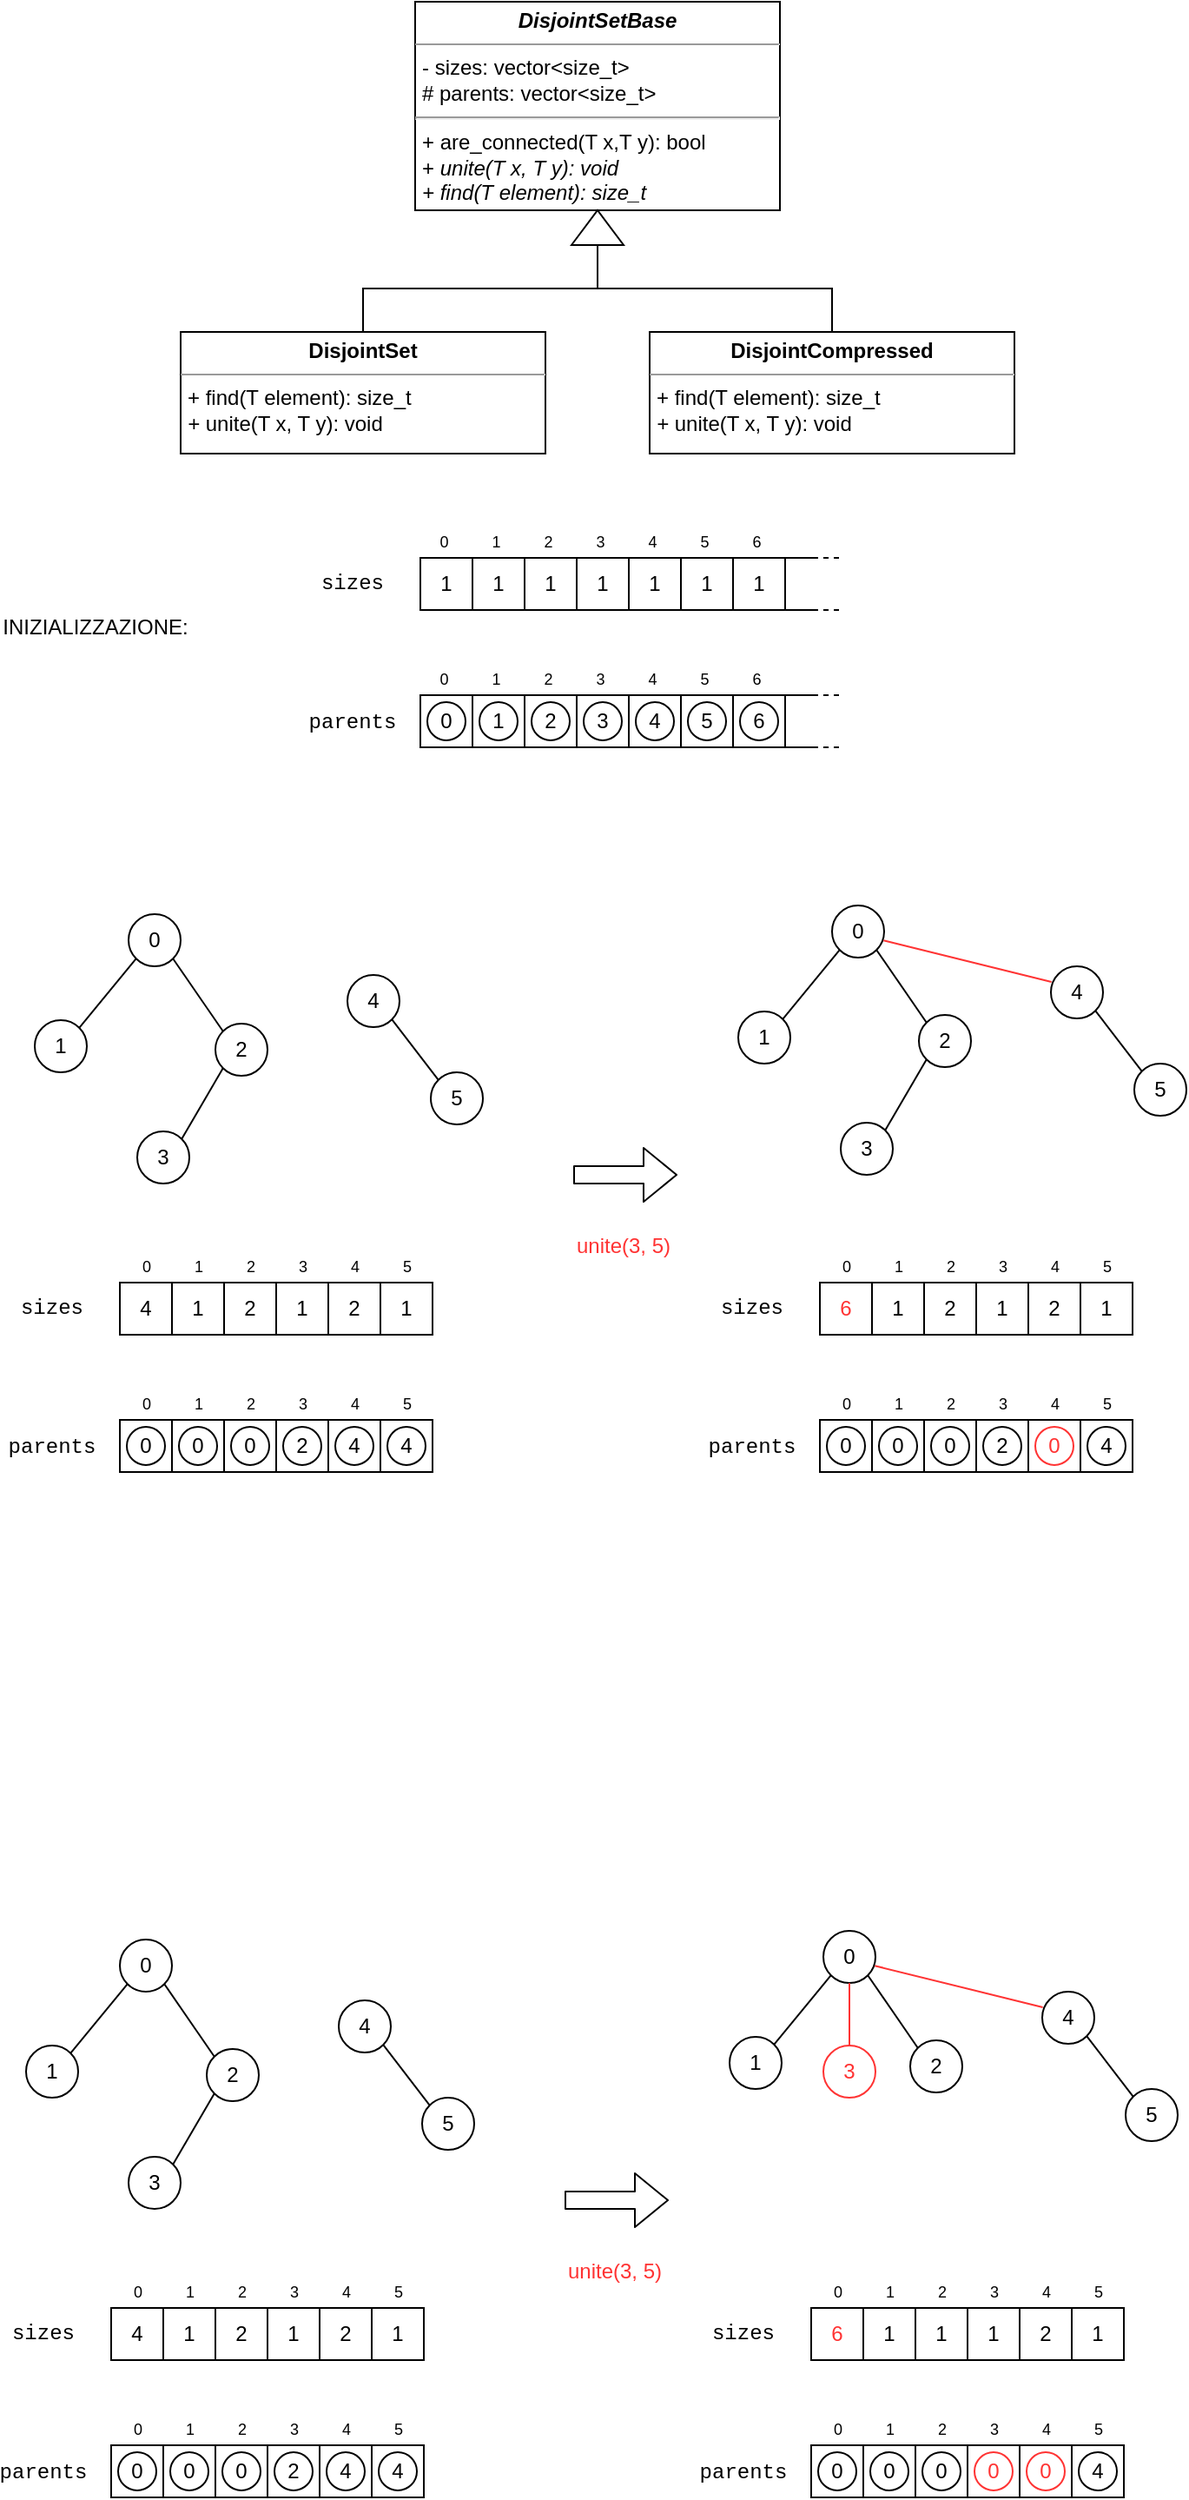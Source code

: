 <mxfile version="12.9.13" type="device"><diagram id="8xjFrXslsAIDBXC2lS5B" name="Page-1"><mxGraphModel dx="1089" dy="873" grid="1" gridSize="10" guides="1" tooltips="1" connect="1" arrows="1" fold="1" page="1" pageScale="1" pageWidth="827" pageHeight="1169" math="0" shadow="0"><root><mxCell id="0"/><mxCell id="1" parent="0"/><mxCell id="ZiQM-W1zX51JUNLS2dKG-1" value="&lt;p style=&quot;margin: 0px ; margin-top: 4px ; text-align: center&quot;&gt;&lt;b&gt;&lt;i&gt;DisjointSetBase&lt;/i&gt;&lt;/b&gt;&lt;br&gt;&lt;/p&gt;&lt;hr size=&quot;1&quot;&gt;&lt;p style=&quot;margin: 0px ; margin-left: 4px&quot;&gt;- sizes:&amp;nbsp;vector&amp;lt;size_t&amp;gt;&lt;/p&gt;&lt;p style=&quot;margin: 0px ; margin-left: 4px&quot;&gt;# parents: vector&amp;lt;size_t&amp;gt;&lt;/p&gt;&lt;hr&gt;&lt;p style=&quot;margin: 0px 0px 0px 4px&quot;&gt;+ are_connected(T x,T y): bool&lt;/p&gt;&lt;p style=&quot;margin: 0px 0px 0px 4px&quot;&gt;+ &lt;i&gt;unite(T x, T y): void&lt;/i&gt;&lt;/p&gt;&lt;p style=&quot;margin: 0px 0px 0px 4px&quot;&gt;&lt;i&gt;+ find(T element): size_t&lt;/i&gt;&lt;br&gt;&lt;/p&gt;" style="verticalAlign=top;align=left;overflow=fill;fontSize=12;fontFamily=Helvetica;html=1;fillColor=none;" parent="1" vertex="1"><mxGeometry x="309" y="100" width="210" height="120" as="geometry"/></mxCell><mxCell id="ZiQM-W1zX51JUNLS2dKG-9" style="edgeStyle=orthogonalEdgeStyle;rounded=0;orthogonalLoop=1;jettySize=auto;html=1;exitX=0;exitY=0.5;exitDx=0;exitDy=0;entryX=0.5;entryY=0;entryDx=0;entryDy=0;endArrow=none;endFill=0;" parent="1" source="ZiQM-W1zX51JUNLS2dKG-3" target="ZiQM-W1zX51JUNLS2dKG-7" edge="1"><mxGeometry relative="1" as="geometry"/></mxCell><mxCell id="ZiQM-W1zX51JUNLS2dKG-3" value="" style="triangle;whiteSpace=wrap;html=1;rotation=-90;" parent="1" vertex="1"><mxGeometry x="404" y="215" width="20" height="30" as="geometry"/></mxCell><mxCell id="ZiQM-W1zX51JUNLS2dKG-8" style="edgeStyle=orthogonalEdgeStyle;rounded=0;orthogonalLoop=1;jettySize=auto;html=1;exitX=0.5;exitY=0;exitDx=0;exitDy=0;entryX=0;entryY=0.5;entryDx=0;entryDy=0;endArrow=none;endFill=0;" parent="1" source="ZiQM-W1zX51JUNLS2dKG-6" target="ZiQM-W1zX51JUNLS2dKG-3" edge="1"><mxGeometry relative="1" as="geometry"/></mxCell><mxCell id="ZiQM-W1zX51JUNLS2dKG-6" value="&lt;p style=&quot;margin: 0px ; margin-top: 4px ; text-align: center&quot;&gt;&lt;b&gt;DisjointSet&lt;/b&gt;&lt;br&gt;&lt;/p&gt;&lt;hr size=&quot;1&quot;&gt;&lt;p style=&quot;margin: 0px 0px 0px 4px&quot;&gt;+ find(T element): size_t&lt;/p&gt;&lt;p style=&quot;margin: 0px 0px 0px 4px&quot;&gt;&lt;i&gt;+ &lt;/i&gt;unite(T x, T y): void&lt;br&gt;&lt;/p&gt;&lt;p style=&quot;margin: 0px 0px 0px 4px&quot;&gt;&lt;br&gt;&lt;/p&gt;" style="verticalAlign=top;align=left;overflow=fill;fontSize=12;fontFamily=Helvetica;html=1;fillColor=none;" parent="1" vertex="1"><mxGeometry x="174" y="290" width="210" height="70" as="geometry"/></mxCell><mxCell id="ZiQM-W1zX51JUNLS2dKG-7" value="&lt;p style=&quot;margin: 0px ; margin-top: 4px ; text-align: center&quot;&gt;&lt;b&gt;DisjointCompressed&lt;/b&gt;&lt;br&gt;&lt;/p&gt;&lt;hr size=&quot;1&quot;&gt;&lt;p style=&quot;margin: 0px ; margin-left: 4px&quot;&gt;&lt;span&gt;+ find(T element): size_t&lt;/span&gt;&lt;br&gt;&lt;/p&gt;&lt;p style=&quot;margin: 0px ; margin-left: 4px&quot;&gt;&lt;i&gt;+ &lt;/i&gt;unite(T x, T y): void&lt;span&gt;&lt;br&gt;&lt;/span&gt;&lt;/p&gt;&lt;p style=&quot;margin: 0px ; margin-left: 4px&quot;&gt;&lt;br&gt;&lt;/p&gt;" style="verticalAlign=top;align=left;overflow=fill;fontSize=12;fontFamily=Helvetica;html=1;fillColor=none;" parent="1" vertex="1"><mxGeometry x="444" y="290" width="210" height="70" as="geometry"/></mxCell><mxCell id="z-gm0jv7d2_Ei2gKOcUc-20" value="" style="rounded=0;whiteSpace=wrap;html=1;verticalAlign=top;" parent="1" vertex="1"><mxGeometry x="492" y="499" width="30" height="30" as="geometry"/></mxCell><mxCell id="z-gm0jv7d2_Ei2gKOcUc-22" value="&lt;font style=&quot;font-size: 9px&quot;&gt;0&amp;nbsp; &amp;nbsp; &amp;nbsp; &amp;nbsp; &amp;nbsp; 1&amp;nbsp; &amp;nbsp; &amp;nbsp; &amp;nbsp; &amp;nbsp;&amp;nbsp;2&amp;nbsp; &amp;nbsp; &amp;nbsp; &amp;nbsp; &amp;nbsp;&amp;nbsp;3&amp;nbsp; &amp;nbsp; &amp;nbsp; &amp;nbsp; &amp;nbsp;&amp;nbsp;4&amp;nbsp; &amp;nbsp; &amp;nbsp; &amp;nbsp; &amp;nbsp;&amp;nbsp;5&amp;nbsp; &amp;nbsp; &amp;nbsp; &amp;nbsp; &amp;nbsp;&amp;nbsp;6&amp;nbsp;&lt;/font&gt;" style="text;html=1;strokeColor=none;fillColor=none;align=center;verticalAlign=middle;whiteSpace=wrap;rounded=0;" parent="1" vertex="1"><mxGeometry x="312" y="479" width="210" height="20" as="geometry"/></mxCell><mxCell id="z-gm0jv7d2_Ei2gKOcUc-24" value="&lt;font face=&quot;Courier New&quot;&gt;sizes&lt;/font&gt;" style="text;html=1;strokeColor=none;fillColor=none;align=center;verticalAlign=middle;whiteSpace=wrap;rounded=0;" parent="1" vertex="1"><mxGeometry x="248" y="424" width="50" height="20" as="geometry"/></mxCell><mxCell id="z-gm0jv7d2_Ei2gKOcUc-47" style="rounded=0;orthogonalLoop=1;jettySize=auto;html=1;exitX=1;exitY=0;exitDx=0;exitDy=0;entryX=0;entryY=1;entryDx=0;entryDy=0;endArrow=none;endFill=0;" parent="1" source="z-gm0jv7d2_Ei2gKOcUc-26" target="z-gm0jv7d2_Ei2gKOcUc-27" edge="1"><mxGeometry relative="1" as="geometry"/></mxCell><mxCell id="z-gm0jv7d2_Ei2gKOcUc-26" value="1" style="ellipse;whiteSpace=wrap;html=1;aspect=fixed;" parent="1" vertex="1"><mxGeometry x="90" y="686" width="30" height="30" as="geometry"/></mxCell><mxCell id="z-gm0jv7d2_Ei2gKOcUc-27" value="0" style="ellipse;whiteSpace=wrap;html=1;aspect=fixed;" parent="1" vertex="1"><mxGeometry x="144" y="625" width="30" height="30" as="geometry"/></mxCell><mxCell id="z-gm0jv7d2_Ei2gKOcUc-48" style="edgeStyle=none;rounded=0;orthogonalLoop=1;jettySize=auto;html=1;exitX=0;exitY=0;exitDx=0;exitDy=0;entryX=1;entryY=1;entryDx=0;entryDy=0;endArrow=none;endFill=0;" parent="1" source="z-gm0jv7d2_Ei2gKOcUc-28" target="z-gm0jv7d2_Ei2gKOcUc-27" edge="1"><mxGeometry relative="1" as="geometry"/></mxCell><mxCell id="z-gm0jv7d2_Ei2gKOcUc-50" style="edgeStyle=none;rounded=0;orthogonalLoop=1;jettySize=auto;html=1;exitX=0;exitY=1;exitDx=0;exitDy=0;entryX=1;entryY=0;entryDx=0;entryDy=0;endArrow=none;endFill=0;" parent="1" source="z-gm0jv7d2_Ei2gKOcUc-28" target="z-gm0jv7d2_Ei2gKOcUc-49" edge="1"><mxGeometry relative="1" as="geometry"/></mxCell><mxCell id="z-gm0jv7d2_Ei2gKOcUc-28" value="2" style="ellipse;whiteSpace=wrap;html=1;aspect=fixed;" parent="1" vertex="1"><mxGeometry x="194" y="688" width="30" height="30" as="geometry"/></mxCell><mxCell id="z-gm0jv7d2_Ei2gKOcUc-29" value="" style="endArrow=none;html=1;" parent="1" edge="1"><mxGeometry width="50" height="50" relative="1" as="geometry"><mxPoint x="522" y="499" as="sourcePoint"/><mxPoint x="538" y="499" as="targetPoint"/></mxGeometry></mxCell><mxCell id="z-gm0jv7d2_Ei2gKOcUc-30" value="" style="endArrow=none;html=1;dashed=1;" parent="1" edge="1"><mxGeometry width="50" height="50" relative="1" as="geometry"><mxPoint x="538" y="499" as="sourcePoint"/><mxPoint x="554" y="499" as="targetPoint"/></mxGeometry></mxCell><mxCell id="z-gm0jv7d2_Ei2gKOcUc-33" value="" style="endArrow=none;html=1;" parent="1" edge="1"><mxGeometry width="50" height="50" relative="1" as="geometry"><mxPoint x="522" y="529" as="sourcePoint"/><mxPoint x="538" y="529" as="targetPoint"/></mxGeometry></mxCell><mxCell id="z-gm0jv7d2_Ei2gKOcUc-34" value="" style="endArrow=none;html=1;dashed=1;" parent="1" edge="1"><mxGeometry width="50" height="50" relative="1" as="geometry"><mxPoint x="538" y="529" as="sourcePoint"/><mxPoint x="554" y="529" as="targetPoint"/></mxGeometry></mxCell><mxCell id="z-gm0jv7d2_Ei2gKOcUc-35" value="1" style="rounded=0;whiteSpace=wrap;html=1;" parent="1" vertex="1"><mxGeometry x="312" y="420" width="30" height="30" as="geometry"/></mxCell><mxCell id="z-gm0jv7d2_Ei2gKOcUc-36" value="1" style="rounded=0;whiteSpace=wrap;html=1;" parent="1" vertex="1"><mxGeometry x="342" y="420" width="30" height="30" as="geometry"/></mxCell><mxCell id="z-gm0jv7d2_Ei2gKOcUc-37" value="1" style="rounded=0;whiteSpace=wrap;html=1;" parent="1" vertex="1"><mxGeometry x="372" y="420" width="30" height="30" as="geometry"/></mxCell><mxCell id="z-gm0jv7d2_Ei2gKOcUc-38" value="1" style="rounded=0;whiteSpace=wrap;html=1;" parent="1" vertex="1"><mxGeometry x="402" y="420" width="30" height="30" as="geometry"/></mxCell><mxCell id="z-gm0jv7d2_Ei2gKOcUc-39" value="1" style="rounded=0;whiteSpace=wrap;html=1;" parent="1" vertex="1"><mxGeometry x="432" y="420" width="30" height="30" as="geometry"/></mxCell><mxCell id="z-gm0jv7d2_Ei2gKOcUc-40" value="1" style="rounded=0;whiteSpace=wrap;html=1;" parent="1" vertex="1"><mxGeometry x="462" y="420" width="30" height="30" as="geometry"/></mxCell><mxCell id="z-gm0jv7d2_Ei2gKOcUc-41" value="1" style="rounded=0;whiteSpace=wrap;html=1;" parent="1" vertex="1"><mxGeometry x="492" y="420" width="30" height="30" as="geometry"/></mxCell><mxCell id="z-gm0jv7d2_Ei2gKOcUc-42" value="&lt;font style=&quot;font-size: 9px&quot;&gt;0&amp;nbsp; &amp;nbsp; &amp;nbsp; &amp;nbsp; &amp;nbsp; 1&amp;nbsp; &amp;nbsp; &amp;nbsp; &amp;nbsp; &amp;nbsp;&amp;nbsp;2&amp;nbsp; &amp;nbsp; &amp;nbsp; &amp;nbsp; &amp;nbsp;&amp;nbsp;3&amp;nbsp; &amp;nbsp; &amp;nbsp; &amp;nbsp; &amp;nbsp;&amp;nbsp;4&amp;nbsp; &amp;nbsp; &amp;nbsp; &amp;nbsp; &amp;nbsp;&amp;nbsp;5&amp;nbsp; &amp;nbsp; &amp;nbsp; &amp;nbsp; &amp;nbsp;&amp;nbsp;6&amp;nbsp;&lt;/font&gt;" style="text;html=1;strokeColor=none;fillColor=none;align=center;verticalAlign=middle;whiteSpace=wrap;rounded=0;" parent="1" vertex="1"><mxGeometry x="312" y="400" width="210" height="20" as="geometry"/></mxCell><mxCell id="z-gm0jv7d2_Ei2gKOcUc-43" value="" style="endArrow=none;html=1;" parent="1" edge="1"><mxGeometry width="50" height="50" relative="1" as="geometry"><mxPoint x="522" y="420" as="sourcePoint"/><mxPoint x="538" y="420" as="targetPoint"/></mxGeometry></mxCell><mxCell id="z-gm0jv7d2_Ei2gKOcUc-44" value="" style="endArrow=none;html=1;dashed=1;" parent="1" edge="1"><mxGeometry width="50" height="50" relative="1" as="geometry"><mxPoint x="538" y="420" as="sourcePoint"/><mxPoint x="554" y="420" as="targetPoint"/></mxGeometry></mxCell><mxCell id="z-gm0jv7d2_Ei2gKOcUc-45" value="" style="endArrow=none;html=1;" parent="1" edge="1"><mxGeometry width="50" height="50" relative="1" as="geometry"><mxPoint x="522" y="450" as="sourcePoint"/><mxPoint x="538" y="450" as="targetPoint"/></mxGeometry></mxCell><mxCell id="z-gm0jv7d2_Ei2gKOcUc-46" value="" style="endArrow=none;html=1;dashed=1;" parent="1" edge="1"><mxGeometry width="50" height="50" relative="1" as="geometry"><mxPoint x="538" y="450" as="sourcePoint"/><mxPoint x="554" y="450" as="targetPoint"/></mxGeometry></mxCell><mxCell id="z-gm0jv7d2_Ei2gKOcUc-49" value="3" style="ellipse;whiteSpace=wrap;html=1;aspect=fixed;" parent="1" vertex="1"><mxGeometry x="149" y="750" width="30" height="30" as="geometry"/></mxCell><mxCell id="z-gm0jv7d2_Ei2gKOcUc-51" value="4" style="ellipse;whiteSpace=wrap;html=1;aspect=fixed;" parent="1" vertex="1"><mxGeometry x="270" y="660" width="30" height="30" as="geometry"/></mxCell><mxCell id="z-gm0jv7d2_Ei2gKOcUc-54" style="edgeStyle=none;rounded=0;orthogonalLoop=1;jettySize=auto;html=1;exitX=0;exitY=0;exitDx=0;exitDy=0;entryX=1;entryY=1;entryDx=0;entryDy=0;endArrow=none;endFill=0;" parent="1" source="z-gm0jv7d2_Ei2gKOcUc-52" target="z-gm0jv7d2_Ei2gKOcUc-51" edge="1"><mxGeometry relative="1" as="geometry"/></mxCell><mxCell id="z-gm0jv7d2_Ei2gKOcUc-52" value="5" style="ellipse;whiteSpace=wrap;html=1;aspect=fixed;" parent="1" vertex="1"><mxGeometry x="318" y="716" width="30" height="30" as="geometry"/></mxCell><mxCell id="z-gm0jv7d2_Ei2gKOcUc-55" value="" style="rounded=0;whiteSpace=wrap;html=1;" parent="1" vertex="1"><mxGeometry x="139" y="916" width="30" height="30" as="geometry"/></mxCell><mxCell id="z-gm0jv7d2_Ei2gKOcUc-56" value="" style="rounded=0;whiteSpace=wrap;html=1;" parent="1" vertex="1"><mxGeometry x="169" y="916" width="30" height="30" as="geometry"/></mxCell><mxCell id="z-gm0jv7d2_Ei2gKOcUc-57" value="" style="rounded=0;whiteSpace=wrap;html=1;" parent="1" vertex="1"><mxGeometry x="199" y="916" width="30" height="30" as="geometry"/></mxCell><mxCell id="z-gm0jv7d2_Ei2gKOcUc-58" value="" style="rounded=0;whiteSpace=wrap;html=1;" parent="1" vertex="1"><mxGeometry x="229" y="916" width="30" height="30" as="geometry"/></mxCell><mxCell id="z-gm0jv7d2_Ei2gKOcUc-59" value="" style="rounded=0;whiteSpace=wrap;html=1;" parent="1" vertex="1"><mxGeometry x="259" y="916" width="30" height="30" as="geometry"/></mxCell><mxCell id="z-gm0jv7d2_Ei2gKOcUc-60" value="" style="rounded=0;whiteSpace=wrap;html=1;" parent="1" vertex="1"><mxGeometry x="289" y="916" width="30" height="30" as="geometry"/></mxCell><mxCell id="z-gm0jv7d2_Ei2gKOcUc-62" value="&lt;font style=&quot;font-size: 9px&quot;&gt;0&amp;nbsp; &amp;nbsp; &amp;nbsp; &amp;nbsp; &amp;nbsp; 1&amp;nbsp; &amp;nbsp; &amp;nbsp; &amp;nbsp; &amp;nbsp;&amp;nbsp;2&amp;nbsp; &amp;nbsp; &amp;nbsp; &amp;nbsp; &amp;nbsp;&amp;nbsp;3&amp;nbsp; &amp;nbsp; &amp;nbsp; &amp;nbsp; &amp;nbsp;&amp;nbsp;4&amp;nbsp; &amp;nbsp; &amp;nbsp; &amp;nbsp; &amp;nbsp;&amp;nbsp;5&lt;/font&gt;" style="text;html=1;strokeColor=none;fillColor=none;align=center;verticalAlign=middle;whiteSpace=wrap;rounded=0;" parent="1" vertex="1"><mxGeometry x="139" y="896" width="181" height="20" as="geometry"/></mxCell><mxCell id="z-gm0jv7d2_Ei2gKOcUc-63" value="&lt;font face=&quot;Courier New&quot;&gt;parents&lt;/font&gt;" style="text;html=1;strokeColor=none;fillColor=none;align=center;verticalAlign=middle;whiteSpace=wrap;rounded=0;" parent="1" vertex="1"><mxGeometry x="75" y="921" width="50" height="20" as="geometry"/></mxCell><mxCell id="z-gm0jv7d2_Ei2gKOcUc-64" value="&lt;font face=&quot;Courier New&quot;&gt;sizes&lt;/font&gt;" style="text;html=1;strokeColor=none;fillColor=none;align=center;verticalAlign=middle;whiteSpace=wrap;rounded=0;" parent="1" vertex="1"><mxGeometry x="75" y="841" width="50" height="20" as="geometry"/></mxCell><mxCell id="z-gm0jv7d2_Ei2gKOcUc-69" value="4" style="rounded=0;whiteSpace=wrap;html=1;" parent="1" vertex="1"><mxGeometry x="139" y="837" width="30" height="30" as="geometry"/></mxCell><mxCell id="z-gm0jv7d2_Ei2gKOcUc-70" value="1" style="rounded=0;whiteSpace=wrap;html=1;" parent="1" vertex="1"><mxGeometry x="169" y="837" width="30" height="30" as="geometry"/></mxCell><mxCell id="z-gm0jv7d2_Ei2gKOcUc-71" value="2" style="rounded=0;whiteSpace=wrap;html=1;" parent="1" vertex="1"><mxGeometry x="199" y="837" width="30" height="30" as="geometry"/></mxCell><mxCell id="z-gm0jv7d2_Ei2gKOcUc-72" value="1" style="rounded=0;whiteSpace=wrap;html=1;" parent="1" vertex="1"><mxGeometry x="229" y="837" width="30" height="30" as="geometry"/></mxCell><mxCell id="z-gm0jv7d2_Ei2gKOcUc-73" value="2" style="rounded=0;whiteSpace=wrap;html=1;" parent="1" vertex="1"><mxGeometry x="259" y="837" width="30" height="30" as="geometry"/></mxCell><mxCell id="z-gm0jv7d2_Ei2gKOcUc-74" value="1" style="rounded=0;whiteSpace=wrap;html=1;" parent="1" vertex="1"><mxGeometry x="289" y="837" width="30" height="30" as="geometry"/></mxCell><mxCell id="z-gm0jv7d2_Ei2gKOcUc-76" value="&lt;font style=&quot;font-size: 9px&quot;&gt;0&amp;nbsp; &amp;nbsp; &amp;nbsp; &amp;nbsp; &amp;nbsp; 1&amp;nbsp; &amp;nbsp; &amp;nbsp; &amp;nbsp; &amp;nbsp;&amp;nbsp;2&amp;nbsp; &amp;nbsp; &amp;nbsp; &amp;nbsp; &amp;nbsp;&amp;nbsp;3&amp;nbsp; &amp;nbsp; &amp;nbsp; &amp;nbsp; &amp;nbsp;&amp;nbsp;4&amp;nbsp; &amp;nbsp; &amp;nbsp; &amp;nbsp; &amp;nbsp;&amp;nbsp;5&lt;/font&gt;" style="text;html=1;strokeColor=none;fillColor=none;align=center;verticalAlign=middle;whiteSpace=wrap;rounded=0;" parent="1" vertex="1"><mxGeometry x="139" y="817" width="181" height="20" as="geometry"/></mxCell><mxCell id="z-gm0jv7d2_Ei2gKOcUc-81" value="" style="shape=flexArrow;endArrow=classic;html=1;" parent="1" edge="1"><mxGeometry width="50" height="50" relative="1" as="geometry"><mxPoint x="400" y="775" as="sourcePoint"/><mxPoint x="460" y="775" as="targetPoint"/></mxGeometry></mxCell><mxCell id="z-gm0jv7d2_Ei2gKOcUc-82" style="rounded=0;orthogonalLoop=1;jettySize=auto;html=1;exitX=1;exitY=0;exitDx=0;exitDy=0;entryX=0;entryY=1;entryDx=0;entryDy=0;endArrow=none;endFill=0;" parent="1" source="z-gm0jv7d2_Ei2gKOcUc-83" target="z-gm0jv7d2_Ei2gKOcUc-84" edge="1"><mxGeometry relative="1" as="geometry"/></mxCell><mxCell id="z-gm0jv7d2_Ei2gKOcUc-83" value="1" style="ellipse;whiteSpace=wrap;html=1;aspect=fixed;" parent="1" vertex="1"><mxGeometry x="495" y="681" width="30" height="30" as="geometry"/></mxCell><mxCell id="z-gm0jv7d2_Ei2gKOcUc-109" style="edgeStyle=none;rounded=0;orthogonalLoop=1;jettySize=auto;html=1;exitX=0.988;exitY=0.671;exitDx=0;exitDy=0;entryX=0.01;entryY=0.299;entryDx=0;entryDy=0;endArrow=none;endFill=0;exitPerimeter=0;entryPerimeter=0;strokeColor=#FF3333;" parent="1" source="z-gm0jv7d2_Ei2gKOcUc-84" target="z-gm0jv7d2_Ei2gKOcUc-89" edge="1"><mxGeometry relative="1" as="geometry"/></mxCell><mxCell id="z-gm0jv7d2_Ei2gKOcUc-84" value="0" style="ellipse;whiteSpace=wrap;html=1;aspect=fixed;" parent="1" vertex="1"><mxGeometry x="549" y="620" width="30" height="30" as="geometry"/></mxCell><mxCell id="z-gm0jv7d2_Ei2gKOcUc-85" style="edgeStyle=none;rounded=0;orthogonalLoop=1;jettySize=auto;html=1;exitX=0;exitY=0;exitDx=0;exitDy=0;entryX=1;entryY=1;entryDx=0;entryDy=0;endArrow=none;endFill=0;" parent="1" source="z-gm0jv7d2_Ei2gKOcUc-87" target="z-gm0jv7d2_Ei2gKOcUc-84" edge="1"><mxGeometry relative="1" as="geometry"/></mxCell><mxCell id="z-gm0jv7d2_Ei2gKOcUc-86" style="edgeStyle=none;rounded=0;orthogonalLoop=1;jettySize=auto;html=1;exitX=0;exitY=1;exitDx=0;exitDy=0;entryX=1;entryY=0;entryDx=0;entryDy=0;endArrow=none;endFill=0;" parent="1" source="z-gm0jv7d2_Ei2gKOcUc-87" target="z-gm0jv7d2_Ei2gKOcUc-88" edge="1"><mxGeometry relative="1" as="geometry"/></mxCell><mxCell id="z-gm0jv7d2_Ei2gKOcUc-87" value="2" style="ellipse;whiteSpace=wrap;html=1;aspect=fixed;" parent="1" vertex="1"><mxGeometry x="599" y="683" width="30" height="30" as="geometry"/></mxCell><mxCell id="z-gm0jv7d2_Ei2gKOcUc-88" value="3" style="ellipse;whiteSpace=wrap;html=1;aspect=fixed;" parent="1" vertex="1"><mxGeometry x="554" y="745" width="30" height="30" as="geometry"/></mxCell><mxCell id="z-gm0jv7d2_Ei2gKOcUc-89" value="4" style="ellipse;whiteSpace=wrap;html=1;aspect=fixed;" parent="1" vertex="1"><mxGeometry x="675" y="655" width="30" height="30" as="geometry"/></mxCell><mxCell id="z-gm0jv7d2_Ei2gKOcUc-90" style="edgeStyle=none;rounded=0;orthogonalLoop=1;jettySize=auto;html=1;exitX=0;exitY=0;exitDx=0;exitDy=0;entryX=1;entryY=1;entryDx=0;entryDy=0;endArrow=none;endFill=0;" parent="1" source="z-gm0jv7d2_Ei2gKOcUc-91" target="z-gm0jv7d2_Ei2gKOcUc-89" edge="1"><mxGeometry relative="1" as="geometry"/></mxCell><mxCell id="z-gm0jv7d2_Ei2gKOcUc-91" value="5" style="ellipse;whiteSpace=wrap;html=1;aspect=fixed;" parent="1" vertex="1"><mxGeometry x="723" y="711" width="30" height="30" as="geometry"/></mxCell><mxCell id="z-gm0jv7d2_Ei2gKOcUc-100" value="&lt;font face=&quot;Courier New&quot;&gt;sizes&lt;/font&gt;" style="text;html=1;strokeColor=none;fillColor=none;align=center;verticalAlign=middle;whiteSpace=wrap;rounded=0;" parent="1" vertex="1"><mxGeometry x="478" y="841" width="50" height="20" as="geometry"/></mxCell><mxCell id="z-gm0jv7d2_Ei2gKOcUc-101" value="&lt;font color=&quot;#ff3333&quot;&gt;6&lt;/font&gt;" style="rounded=0;whiteSpace=wrap;html=1;" parent="1" vertex="1"><mxGeometry x="542" y="837" width="30" height="30" as="geometry"/></mxCell><mxCell id="z-gm0jv7d2_Ei2gKOcUc-102" value="1" style="rounded=0;whiteSpace=wrap;html=1;" parent="1" vertex="1"><mxGeometry x="572" y="837" width="30" height="30" as="geometry"/></mxCell><mxCell id="z-gm0jv7d2_Ei2gKOcUc-103" value="2" style="rounded=0;whiteSpace=wrap;html=1;" parent="1" vertex="1"><mxGeometry x="602" y="837" width="30" height="30" as="geometry"/></mxCell><mxCell id="z-gm0jv7d2_Ei2gKOcUc-104" value="1" style="rounded=0;whiteSpace=wrap;html=1;" parent="1" vertex="1"><mxGeometry x="632" y="837" width="30" height="30" as="geometry"/></mxCell><mxCell id="z-gm0jv7d2_Ei2gKOcUc-105" value="2" style="rounded=0;whiteSpace=wrap;html=1;" parent="1" vertex="1"><mxGeometry x="662" y="837" width="30" height="30" as="geometry"/></mxCell><mxCell id="z-gm0jv7d2_Ei2gKOcUc-106" value="1" style="rounded=0;whiteSpace=wrap;html=1;" parent="1" vertex="1"><mxGeometry x="692" y="837" width="30" height="30" as="geometry"/></mxCell><mxCell id="z-gm0jv7d2_Ei2gKOcUc-107" value="&lt;font style=&quot;font-size: 9px&quot;&gt;0&amp;nbsp; &amp;nbsp; &amp;nbsp; &amp;nbsp; &amp;nbsp; 1&amp;nbsp; &amp;nbsp; &amp;nbsp; &amp;nbsp; &amp;nbsp;&amp;nbsp;2&amp;nbsp; &amp;nbsp; &amp;nbsp; &amp;nbsp; &amp;nbsp;&amp;nbsp;3&amp;nbsp; &amp;nbsp; &amp;nbsp; &amp;nbsp; &amp;nbsp;&amp;nbsp;4&amp;nbsp; &amp;nbsp; &amp;nbsp; &amp;nbsp; &amp;nbsp;&amp;nbsp;5&lt;/font&gt;" style="text;html=1;strokeColor=none;fillColor=none;align=center;verticalAlign=middle;whiteSpace=wrap;rounded=0;" parent="1" vertex="1"><mxGeometry x="542" y="817" width="181" height="20" as="geometry"/></mxCell><mxCell id="z-gm0jv7d2_Ei2gKOcUc-110" value="&lt;font color=&quot;#ff3333&quot;&gt;unite(3, 5)&lt;/font&gt;" style="text;html=1;strokeColor=none;fillColor=none;align=center;verticalAlign=middle;whiteSpace=wrap;rounded=0;" parent="1" vertex="1"><mxGeometry x="396" y="806" width="66" height="20" as="geometry"/></mxCell><mxCell id="z-gm0jv7d2_Ei2gKOcUc-111" value="INIZIALIZZAZIONE:" style="text;html=1;strokeColor=none;fillColor=none;align=center;verticalAlign=middle;whiteSpace=wrap;rounded=0;" parent="1" vertex="1"><mxGeometry x="70" y="450" width="110" height="20" as="geometry"/></mxCell><mxCell id="z-gm0jv7d2_Ei2gKOcUc-112" value="0" style="ellipse;whiteSpace=wrap;html=1;aspect=fixed;" parent="1" vertex="1"><mxGeometry x="143" y="920" width="22" height="22" as="geometry"/></mxCell><mxCell id="z-gm0jv7d2_Ei2gKOcUc-113" value="0" style="ellipse;whiteSpace=wrap;html=1;aspect=fixed;" parent="1" vertex="1"><mxGeometry x="173" y="920" width="22" height="22" as="geometry"/></mxCell><mxCell id="z-gm0jv7d2_Ei2gKOcUc-114" value="0" style="ellipse;whiteSpace=wrap;html=1;aspect=fixed;" parent="1" vertex="1"><mxGeometry x="203" y="920" width="22" height="22" as="geometry"/></mxCell><mxCell id="z-gm0jv7d2_Ei2gKOcUc-115" value="2" style="ellipse;whiteSpace=wrap;html=1;aspect=fixed;" parent="1" vertex="1"><mxGeometry x="233" y="920" width="22" height="22" as="geometry"/></mxCell><mxCell id="z-gm0jv7d2_Ei2gKOcUc-117" value="4" style="ellipse;whiteSpace=wrap;html=1;aspect=fixed;" parent="1" vertex="1"><mxGeometry x="263" y="920" width="22" height="22" as="geometry"/></mxCell><mxCell id="z-gm0jv7d2_Ei2gKOcUc-118" value="4" style="ellipse;whiteSpace=wrap;html=1;aspect=fixed;" parent="1" vertex="1"><mxGeometry x="293" y="920" width="22" height="22" as="geometry"/></mxCell><mxCell id="z-gm0jv7d2_Ei2gKOcUc-121" value="" style="rounded=0;whiteSpace=wrap;html=1;" parent="1" vertex="1"><mxGeometry x="542" y="916" width="30" height="30" as="geometry"/></mxCell><mxCell id="z-gm0jv7d2_Ei2gKOcUc-122" value="" style="rounded=0;whiteSpace=wrap;html=1;" parent="1" vertex="1"><mxGeometry x="572" y="916" width="30" height="30" as="geometry"/></mxCell><mxCell id="z-gm0jv7d2_Ei2gKOcUc-123" value="" style="rounded=0;whiteSpace=wrap;html=1;" parent="1" vertex="1"><mxGeometry x="602" y="916" width="30" height="30" as="geometry"/></mxCell><mxCell id="z-gm0jv7d2_Ei2gKOcUc-124" value="" style="rounded=0;whiteSpace=wrap;html=1;" parent="1" vertex="1"><mxGeometry x="632" y="916" width="30" height="30" as="geometry"/></mxCell><mxCell id="z-gm0jv7d2_Ei2gKOcUc-125" value="" style="rounded=0;whiteSpace=wrap;html=1;" parent="1" vertex="1"><mxGeometry x="662" y="916" width="30" height="30" as="geometry"/></mxCell><mxCell id="z-gm0jv7d2_Ei2gKOcUc-126" value="" style="rounded=0;whiteSpace=wrap;html=1;" parent="1" vertex="1"><mxGeometry x="692" y="916" width="30" height="30" as="geometry"/></mxCell><mxCell id="z-gm0jv7d2_Ei2gKOcUc-127" value="&lt;font style=&quot;font-size: 9px&quot;&gt;0&amp;nbsp; &amp;nbsp; &amp;nbsp; &amp;nbsp; &amp;nbsp; 1&amp;nbsp; &amp;nbsp; &amp;nbsp; &amp;nbsp; &amp;nbsp;&amp;nbsp;2&amp;nbsp; &amp;nbsp; &amp;nbsp; &amp;nbsp; &amp;nbsp;&amp;nbsp;3&amp;nbsp; &amp;nbsp; &amp;nbsp; &amp;nbsp; &amp;nbsp;&amp;nbsp;4&amp;nbsp; &amp;nbsp; &amp;nbsp; &amp;nbsp; &amp;nbsp;&amp;nbsp;5&lt;/font&gt;" style="text;html=1;strokeColor=none;fillColor=none;align=center;verticalAlign=middle;whiteSpace=wrap;rounded=0;" parent="1" vertex="1"><mxGeometry x="542" y="896" width="181" height="20" as="geometry"/></mxCell><mxCell id="z-gm0jv7d2_Ei2gKOcUc-128" value="&lt;font face=&quot;Courier New&quot;&gt;parents&lt;/font&gt;" style="text;html=1;strokeColor=none;fillColor=none;align=center;verticalAlign=middle;whiteSpace=wrap;rounded=0;" parent="1" vertex="1"><mxGeometry x="478" y="921" width="50" height="20" as="geometry"/></mxCell><mxCell id="z-gm0jv7d2_Ei2gKOcUc-129" value="0" style="ellipse;whiteSpace=wrap;html=1;aspect=fixed;" parent="1" vertex="1"><mxGeometry x="546" y="920" width="22" height="22" as="geometry"/></mxCell><mxCell id="z-gm0jv7d2_Ei2gKOcUc-130" value="0" style="ellipse;whiteSpace=wrap;html=1;aspect=fixed;" parent="1" vertex="1"><mxGeometry x="576" y="920" width="22" height="22" as="geometry"/></mxCell><mxCell id="z-gm0jv7d2_Ei2gKOcUc-131" value="0" style="ellipse;whiteSpace=wrap;html=1;aspect=fixed;" parent="1" vertex="1"><mxGeometry x="606" y="920" width="22" height="22" as="geometry"/></mxCell><mxCell id="z-gm0jv7d2_Ei2gKOcUc-132" value="2" style="ellipse;whiteSpace=wrap;html=1;aspect=fixed;" parent="1" vertex="1"><mxGeometry x="636" y="920" width="22" height="22" as="geometry"/></mxCell><mxCell id="z-gm0jv7d2_Ei2gKOcUc-133" value="&lt;font color=&quot;#ff3333&quot;&gt;0&lt;/font&gt;" style="ellipse;whiteSpace=wrap;html=1;aspect=fixed;strokeColor=#FF3333;" parent="1" vertex="1"><mxGeometry x="666" y="920" width="22" height="22" as="geometry"/></mxCell><mxCell id="z-gm0jv7d2_Ei2gKOcUc-134" value="4" style="ellipse;whiteSpace=wrap;html=1;aspect=fixed;" parent="1" vertex="1"><mxGeometry x="696" y="920" width="22" height="22" as="geometry"/></mxCell><mxCell id="z-gm0jv7d2_Ei2gKOcUc-163" value="" style="rounded=0;whiteSpace=wrap;html=1;" parent="1" vertex="1"><mxGeometry x="312" y="499" width="30" height="30" as="geometry"/></mxCell><mxCell id="z-gm0jv7d2_Ei2gKOcUc-164" value="" style="rounded=0;whiteSpace=wrap;html=1;" parent="1" vertex="1"><mxGeometry x="342" y="499" width="30" height="30" as="geometry"/></mxCell><mxCell id="z-gm0jv7d2_Ei2gKOcUc-165" value="" style="rounded=0;whiteSpace=wrap;html=1;" parent="1" vertex="1"><mxGeometry x="372" y="499" width="30" height="30" as="geometry"/></mxCell><mxCell id="z-gm0jv7d2_Ei2gKOcUc-166" value="" style="rounded=0;whiteSpace=wrap;html=1;" parent="1" vertex="1"><mxGeometry x="402" y="499" width="30" height="30" as="geometry"/></mxCell><mxCell id="z-gm0jv7d2_Ei2gKOcUc-167" value="" style="rounded=0;whiteSpace=wrap;html=1;" parent="1" vertex="1"><mxGeometry x="432" y="499" width="30" height="30" as="geometry"/></mxCell><mxCell id="z-gm0jv7d2_Ei2gKOcUc-168" value="" style="rounded=0;whiteSpace=wrap;html=1;" parent="1" vertex="1"><mxGeometry x="462" y="499" width="30" height="30" as="geometry"/></mxCell><mxCell id="z-gm0jv7d2_Ei2gKOcUc-169" value="&lt;font face=&quot;Courier New&quot;&gt;parents&lt;/font&gt;" style="text;html=1;strokeColor=none;fillColor=none;align=center;verticalAlign=middle;whiteSpace=wrap;rounded=0;" parent="1" vertex="1"><mxGeometry x="248" y="504" width="50" height="20" as="geometry"/></mxCell><mxCell id="z-gm0jv7d2_Ei2gKOcUc-170" value="0" style="ellipse;whiteSpace=wrap;html=1;aspect=fixed;" parent="1" vertex="1"><mxGeometry x="316" y="503" width="22" height="22" as="geometry"/></mxCell><mxCell id="z-gm0jv7d2_Ei2gKOcUc-171" value="1" style="ellipse;whiteSpace=wrap;html=1;aspect=fixed;" parent="1" vertex="1"><mxGeometry x="346" y="503" width="22" height="22" as="geometry"/></mxCell><mxCell id="z-gm0jv7d2_Ei2gKOcUc-172" value="2" style="ellipse;whiteSpace=wrap;html=1;aspect=fixed;" parent="1" vertex="1"><mxGeometry x="376" y="503" width="22" height="22" as="geometry"/></mxCell><mxCell id="z-gm0jv7d2_Ei2gKOcUc-173" value="3" style="ellipse;whiteSpace=wrap;html=1;aspect=fixed;" parent="1" vertex="1"><mxGeometry x="406" y="503" width="22" height="22" as="geometry"/></mxCell><mxCell id="z-gm0jv7d2_Ei2gKOcUc-174" value="4" style="ellipse;whiteSpace=wrap;html=1;aspect=fixed;" parent="1" vertex="1"><mxGeometry x="436" y="503" width="22" height="22" as="geometry"/></mxCell><mxCell id="z-gm0jv7d2_Ei2gKOcUc-175" value="5" style="ellipse;whiteSpace=wrap;html=1;aspect=fixed;" parent="1" vertex="1"><mxGeometry x="466" y="503" width="22" height="22" as="geometry"/></mxCell><mxCell id="z-gm0jv7d2_Ei2gKOcUc-176" value="6" style="ellipse;whiteSpace=wrap;html=1;aspect=fixed;" parent="1" vertex="1"><mxGeometry x="496" y="503" width="22" height="22" as="geometry"/></mxCell><mxCell id="z-gm0jv7d2_Ei2gKOcUc-245" style="rounded=0;orthogonalLoop=1;jettySize=auto;html=1;exitX=1;exitY=0;exitDx=0;exitDy=0;entryX=0;entryY=1;entryDx=0;entryDy=0;endArrow=none;endFill=0;" parent="1" source="z-gm0jv7d2_Ei2gKOcUc-246" target="z-gm0jv7d2_Ei2gKOcUc-247" edge="1"><mxGeometry relative="1" as="geometry"/></mxCell><mxCell id="z-gm0jv7d2_Ei2gKOcUc-246" value="1" style="ellipse;whiteSpace=wrap;html=1;aspect=fixed;" parent="1" vertex="1"><mxGeometry x="85" y="1276" width="30" height="30" as="geometry"/></mxCell><mxCell id="z-gm0jv7d2_Ei2gKOcUc-247" value="0" style="ellipse;whiteSpace=wrap;html=1;aspect=fixed;" parent="1" vertex="1"><mxGeometry x="139" y="1215" width="30" height="30" as="geometry"/></mxCell><mxCell id="z-gm0jv7d2_Ei2gKOcUc-248" style="edgeStyle=none;rounded=0;orthogonalLoop=1;jettySize=auto;html=1;exitX=0;exitY=0;exitDx=0;exitDy=0;entryX=1;entryY=1;entryDx=0;entryDy=0;endArrow=none;endFill=0;" parent="1" source="z-gm0jv7d2_Ei2gKOcUc-250" target="z-gm0jv7d2_Ei2gKOcUc-247" edge="1"><mxGeometry relative="1" as="geometry"/></mxCell><mxCell id="z-gm0jv7d2_Ei2gKOcUc-249" style="edgeStyle=none;rounded=0;orthogonalLoop=1;jettySize=auto;html=1;exitX=0;exitY=1;exitDx=0;exitDy=0;entryX=1;entryY=0;entryDx=0;entryDy=0;endArrow=none;endFill=0;" parent="1" source="z-gm0jv7d2_Ei2gKOcUc-250" target="z-gm0jv7d2_Ei2gKOcUc-251" edge="1"><mxGeometry relative="1" as="geometry"/></mxCell><mxCell id="z-gm0jv7d2_Ei2gKOcUc-250" value="2" style="ellipse;whiteSpace=wrap;html=1;aspect=fixed;" parent="1" vertex="1"><mxGeometry x="189" y="1278" width="30" height="30" as="geometry"/></mxCell><mxCell id="z-gm0jv7d2_Ei2gKOcUc-251" value="3" style="ellipse;whiteSpace=wrap;html=1;aspect=fixed;" parent="1" vertex="1"><mxGeometry x="144" y="1340" width="30" height="30" as="geometry"/></mxCell><mxCell id="z-gm0jv7d2_Ei2gKOcUc-252" value="4" style="ellipse;whiteSpace=wrap;html=1;aspect=fixed;" parent="1" vertex="1"><mxGeometry x="265" y="1250" width="30" height="30" as="geometry"/></mxCell><mxCell id="z-gm0jv7d2_Ei2gKOcUc-253" style="edgeStyle=none;rounded=0;orthogonalLoop=1;jettySize=auto;html=1;exitX=0;exitY=0;exitDx=0;exitDy=0;entryX=1;entryY=1;entryDx=0;entryDy=0;endArrow=none;endFill=0;" parent="1" source="z-gm0jv7d2_Ei2gKOcUc-254" target="z-gm0jv7d2_Ei2gKOcUc-252" edge="1"><mxGeometry relative="1" as="geometry"/></mxCell><mxCell id="z-gm0jv7d2_Ei2gKOcUc-254" value="5" style="ellipse;whiteSpace=wrap;html=1;aspect=fixed;" parent="1" vertex="1"><mxGeometry x="313" y="1306" width="30" height="30" as="geometry"/></mxCell><mxCell id="z-gm0jv7d2_Ei2gKOcUc-255" value="" style="rounded=0;whiteSpace=wrap;html=1;" parent="1" vertex="1"><mxGeometry x="134" y="1506" width="30" height="30" as="geometry"/></mxCell><mxCell id="z-gm0jv7d2_Ei2gKOcUc-256" value="" style="rounded=0;whiteSpace=wrap;html=1;" parent="1" vertex="1"><mxGeometry x="164" y="1506" width="30" height="30" as="geometry"/></mxCell><mxCell id="z-gm0jv7d2_Ei2gKOcUc-257" value="" style="rounded=0;whiteSpace=wrap;html=1;" parent="1" vertex="1"><mxGeometry x="194" y="1506" width="30" height="30" as="geometry"/></mxCell><mxCell id="z-gm0jv7d2_Ei2gKOcUc-258" value="" style="rounded=0;whiteSpace=wrap;html=1;" parent="1" vertex="1"><mxGeometry x="224" y="1506" width="30" height="30" as="geometry"/></mxCell><mxCell id="z-gm0jv7d2_Ei2gKOcUc-259" value="" style="rounded=0;whiteSpace=wrap;html=1;" parent="1" vertex="1"><mxGeometry x="254" y="1506" width="30" height="30" as="geometry"/></mxCell><mxCell id="z-gm0jv7d2_Ei2gKOcUc-260" value="" style="rounded=0;whiteSpace=wrap;html=1;" parent="1" vertex="1"><mxGeometry x="284" y="1506" width="30" height="30" as="geometry"/></mxCell><mxCell id="z-gm0jv7d2_Ei2gKOcUc-261" value="&lt;font style=&quot;font-size: 9px&quot;&gt;0&amp;nbsp; &amp;nbsp; &amp;nbsp; &amp;nbsp; &amp;nbsp; 1&amp;nbsp; &amp;nbsp; &amp;nbsp; &amp;nbsp; &amp;nbsp;&amp;nbsp;2&amp;nbsp; &amp;nbsp; &amp;nbsp; &amp;nbsp; &amp;nbsp;&amp;nbsp;3&amp;nbsp; &amp;nbsp; &amp;nbsp; &amp;nbsp; &amp;nbsp;&amp;nbsp;4&amp;nbsp; &amp;nbsp; &amp;nbsp; &amp;nbsp; &amp;nbsp;&amp;nbsp;5&lt;/font&gt;" style="text;html=1;strokeColor=none;fillColor=none;align=center;verticalAlign=middle;whiteSpace=wrap;rounded=0;" parent="1" vertex="1"><mxGeometry x="134" y="1486" width="181" height="20" as="geometry"/></mxCell><mxCell id="z-gm0jv7d2_Ei2gKOcUc-262" value="&lt;font face=&quot;Courier New&quot;&gt;parents&lt;/font&gt;" style="text;html=1;strokeColor=none;fillColor=none;align=center;verticalAlign=middle;whiteSpace=wrap;rounded=0;" parent="1" vertex="1"><mxGeometry x="70" y="1511" width="50" height="20" as="geometry"/></mxCell><mxCell id="z-gm0jv7d2_Ei2gKOcUc-263" value="&lt;font face=&quot;Courier New&quot;&gt;sizes&lt;/font&gt;" style="text;html=1;strokeColor=none;fillColor=none;align=center;verticalAlign=middle;whiteSpace=wrap;rounded=0;" parent="1" vertex="1"><mxGeometry x="70" y="1431" width="50" height="20" as="geometry"/></mxCell><mxCell id="z-gm0jv7d2_Ei2gKOcUc-264" value="4" style="rounded=0;whiteSpace=wrap;html=1;" parent="1" vertex="1"><mxGeometry x="134" y="1427" width="30" height="30" as="geometry"/></mxCell><mxCell id="z-gm0jv7d2_Ei2gKOcUc-265" value="1" style="rounded=0;whiteSpace=wrap;html=1;" parent="1" vertex="1"><mxGeometry x="164" y="1427" width="30" height="30" as="geometry"/></mxCell><mxCell id="z-gm0jv7d2_Ei2gKOcUc-266" value="2" style="rounded=0;whiteSpace=wrap;html=1;" parent="1" vertex="1"><mxGeometry x="194" y="1427" width="30" height="30" as="geometry"/></mxCell><mxCell id="z-gm0jv7d2_Ei2gKOcUc-267" value="1" style="rounded=0;whiteSpace=wrap;html=1;" parent="1" vertex="1"><mxGeometry x="224" y="1427" width="30" height="30" as="geometry"/></mxCell><mxCell id="z-gm0jv7d2_Ei2gKOcUc-268" value="2" style="rounded=0;whiteSpace=wrap;html=1;" parent="1" vertex="1"><mxGeometry x="254" y="1427" width="30" height="30" as="geometry"/></mxCell><mxCell id="z-gm0jv7d2_Ei2gKOcUc-269" value="1" style="rounded=0;whiteSpace=wrap;html=1;" parent="1" vertex="1"><mxGeometry x="284" y="1427" width="30" height="30" as="geometry"/></mxCell><mxCell id="z-gm0jv7d2_Ei2gKOcUc-270" value="&lt;font style=&quot;font-size: 9px&quot;&gt;0&amp;nbsp; &amp;nbsp; &amp;nbsp; &amp;nbsp; &amp;nbsp; 1&amp;nbsp; &amp;nbsp; &amp;nbsp; &amp;nbsp; &amp;nbsp;&amp;nbsp;2&amp;nbsp; &amp;nbsp; &amp;nbsp; &amp;nbsp; &amp;nbsp;&amp;nbsp;3&amp;nbsp; &amp;nbsp; &amp;nbsp; &amp;nbsp; &amp;nbsp;&amp;nbsp;4&amp;nbsp; &amp;nbsp; &amp;nbsp; &amp;nbsp; &amp;nbsp;&amp;nbsp;5&lt;/font&gt;" style="text;html=1;strokeColor=none;fillColor=none;align=center;verticalAlign=middle;whiteSpace=wrap;rounded=0;" parent="1" vertex="1"><mxGeometry x="134" y="1407" width="181" height="20" as="geometry"/></mxCell><mxCell id="z-gm0jv7d2_Ei2gKOcUc-271" value="" style="shape=flexArrow;endArrow=classic;html=1;" parent="1" edge="1"><mxGeometry width="50" height="50" relative="1" as="geometry"><mxPoint x="395" y="1365" as="sourcePoint"/><mxPoint x="455" y="1365" as="targetPoint"/></mxGeometry></mxCell><mxCell id="z-gm0jv7d2_Ei2gKOcUc-272" style="rounded=0;orthogonalLoop=1;jettySize=auto;html=1;exitX=1;exitY=0;exitDx=0;exitDy=0;entryX=0;entryY=1;entryDx=0;entryDy=0;endArrow=none;endFill=0;" parent="1" source="z-gm0jv7d2_Ei2gKOcUc-273" target="z-gm0jv7d2_Ei2gKOcUc-275" edge="1"><mxGeometry relative="1" as="geometry"/></mxCell><mxCell id="z-gm0jv7d2_Ei2gKOcUc-273" value="1" style="ellipse;whiteSpace=wrap;html=1;aspect=fixed;" parent="1" vertex="1"><mxGeometry x="490" y="1271" width="30" height="30" as="geometry"/></mxCell><mxCell id="z-gm0jv7d2_Ei2gKOcUc-274" style="edgeStyle=none;rounded=0;orthogonalLoop=1;jettySize=auto;html=1;exitX=0.988;exitY=0.671;exitDx=0;exitDy=0;entryX=0.01;entryY=0.299;entryDx=0;entryDy=0;endArrow=none;endFill=0;exitPerimeter=0;entryPerimeter=0;strokeColor=#FF3333;" parent="1" source="z-gm0jv7d2_Ei2gKOcUc-275" target="z-gm0jv7d2_Ei2gKOcUc-280" edge="1"><mxGeometry relative="1" as="geometry"/></mxCell><mxCell id="z-gm0jv7d2_Ei2gKOcUc-275" value="0" style="ellipse;whiteSpace=wrap;html=1;aspect=fixed;" parent="1" vertex="1"><mxGeometry x="544" y="1210" width="30" height="30" as="geometry"/></mxCell><mxCell id="z-gm0jv7d2_Ei2gKOcUc-276" style="edgeStyle=none;rounded=0;orthogonalLoop=1;jettySize=auto;html=1;exitX=0;exitY=0;exitDx=0;exitDy=0;entryX=1;entryY=1;entryDx=0;entryDy=0;endArrow=none;endFill=0;" parent="1" source="z-gm0jv7d2_Ei2gKOcUc-278" target="z-gm0jv7d2_Ei2gKOcUc-275" edge="1"><mxGeometry relative="1" as="geometry"/></mxCell><mxCell id="z-gm0jv7d2_Ei2gKOcUc-278" value="2" style="ellipse;whiteSpace=wrap;html=1;aspect=fixed;" parent="1" vertex="1"><mxGeometry x="594" y="1273" width="30" height="30" as="geometry"/></mxCell><mxCell id="z-gm0jv7d2_Ei2gKOcUc-312" style="edgeStyle=none;rounded=0;orthogonalLoop=1;jettySize=auto;html=1;exitX=0;exitY=0.5;exitDx=0;exitDy=0;entryX=0.5;entryY=1;entryDx=0;entryDy=0;endArrow=none;endFill=0;strokeColor=#FF3333;" parent="1" source="z-gm0jv7d2_Ei2gKOcUc-279" target="z-gm0jv7d2_Ei2gKOcUc-275" edge="1"><mxGeometry relative="1" as="geometry"/></mxCell><mxCell id="z-gm0jv7d2_Ei2gKOcUc-279" value="&lt;font color=&quot;#ff3333&quot;&gt;3&lt;/font&gt;" style="ellipse;whiteSpace=wrap;html=1;aspect=fixed;direction=south;strokeColor=#FF3333;" parent="1" vertex="1"><mxGeometry x="544" y="1276" width="30" height="30" as="geometry"/></mxCell><mxCell id="z-gm0jv7d2_Ei2gKOcUc-280" value="4" style="ellipse;whiteSpace=wrap;html=1;aspect=fixed;" parent="1" vertex="1"><mxGeometry x="670" y="1245" width="30" height="30" as="geometry"/></mxCell><mxCell id="z-gm0jv7d2_Ei2gKOcUc-281" style="edgeStyle=none;rounded=0;orthogonalLoop=1;jettySize=auto;html=1;exitX=0;exitY=0;exitDx=0;exitDy=0;entryX=1;entryY=1;entryDx=0;entryDy=0;endArrow=none;endFill=0;" parent="1" source="z-gm0jv7d2_Ei2gKOcUc-282" target="z-gm0jv7d2_Ei2gKOcUc-280" edge="1"><mxGeometry relative="1" as="geometry"/></mxCell><mxCell id="z-gm0jv7d2_Ei2gKOcUc-282" value="5" style="ellipse;whiteSpace=wrap;html=1;aspect=fixed;" parent="1" vertex="1"><mxGeometry x="718" y="1301" width="30" height="30" as="geometry"/></mxCell><mxCell id="z-gm0jv7d2_Ei2gKOcUc-283" value="&lt;font face=&quot;Courier New&quot;&gt;sizes&lt;/font&gt;" style="text;html=1;strokeColor=none;fillColor=none;align=center;verticalAlign=middle;whiteSpace=wrap;rounded=0;" parent="1" vertex="1"><mxGeometry x="473" y="1431" width="50" height="20" as="geometry"/></mxCell><mxCell id="z-gm0jv7d2_Ei2gKOcUc-284" value="&lt;font color=&quot;#ff3333&quot;&gt;6&lt;/font&gt;" style="rounded=0;whiteSpace=wrap;html=1;" parent="1" vertex="1"><mxGeometry x="537" y="1427" width="30" height="30" as="geometry"/></mxCell><mxCell id="z-gm0jv7d2_Ei2gKOcUc-285" value="1" style="rounded=0;whiteSpace=wrap;html=1;" parent="1" vertex="1"><mxGeometry x="567" y="1427" width="30" height="30" as="geometry"/></mxCell><mxCell id="z-gm0jv7d2_Ei2gKOcUc-286" value="1" style="rounded=0;whiteSpace=wrap;html=1;" parent="1" vertex="1"><mxGeometry x="597" y="1427" width="30" height="30" as="geometry"/></mxCell><mxCell id="z-gm0jv7d2_Ei2gKOcUc-287" value="1" style="rounded=0;whiteSpace=wrap;html=1;" parent="1" vertex="1"><mxGeometry x="627" y="1427" width="30" height="30" as="geometry"/></mxCell><mxCell id="z-gm0jv7d2_Ei2gKOcUc-288" value="2" style="rounded=0;whiteSpace=wrap;html=1;" parent="1" vertex="1"><mxGeometry x="657" y="1427" width="30" height="30" as="geometry"/></mxCell><mxCell id="z-gm0jv7d2_Ei2gKOcUc-289" value="1" style="rounded=0;whiteSpace=wrap;html=1;" parent="1" vertex="1"><mxGeometry x="687" y="1427" width="30" height="30" as="geometry"/></mxCell><mxCell id="z-gm0jv7d2_Ei2gKOcUc-290" value="&lt;font style=&quot;font-size: 9px&quot;&gt;0&amp;nbsp; &amp;nbsp; &amp;nbsp; &amp;nbsp; &amp;nbsp; 1&amp;nbsp; &amp;nbsp; &amp;nbsp; &amp;nbsp; &amp;nbsp;&amp;nbsp;2&amp;nbsp; &amp;nbsp; &amp;nbsp; &amp;nbsp; &amp;nbsp;&amp;nbsp;3&amp;nbsp; &amp;nbsp; &amp;nbsp; &amp;nbsp; &amp;nbsp;&amp;nbsp;4&amp;nbsp; &amp;nbsp; &amp;nbsp; &amp;nbsp; &amp;nbsp;&amp;nbsp;5&lt;/font&gt;" style="text;html=1;strokeColor=none;fillColor=none;align=center;verticalAlign=middle;whiteSpace=wrap;rounded=0;" parent="1" vertex="1"><mxGeometry x="537" y="1407" width="181" height="20" as="geometry"/></mxCell><mxCell id="z-gm0jv7d2_Ei2gKOcUc-291" value="&lt;font color=&quot;#ff3333&quot;&gt;unite(3, 5)&lt;/font&gt;" style="text;html=1;strokeColor=none;fillColor=none;align=center;verticalAlign=middle;whiteSpace=wrap;rounded=0;" parent="1" vertex="1"><mxGeometry x="391" y="1396" width="66" height="20" as="geometry"/></mxCell><mxCell id="z-gm0jv7d2_Ei2gKOcUc-292" value="0" style="ellipse;whiteSpace=wrap;html=1;aspect=fixed;" parent="1" vertex="1"><mxGeometry x="138" y="1510" width="22" height="22" as="geometry"/></mxCell><mxCell id="z-gm0jv7d2_Ei2gKOcUc-293" value="0" style="ellipse;whiteSpace=wrap;html=1;aspect=fixed;" parent="1" vertex="1"><mxGeometry x="168" y="1510" width="22" height="22" as="geometry"/></mxCell><mxCell id="z-gm0jv7d2_Ei2gKOcUc-294" value="0" style="ellipse;whiteSpace=wrap;html=1;aspect=fixed;" parent="1" vertex="1"><mxGeometry x="198" y="1510" width="22" height="22" as="geometry"/></mxCell><mxCell id="z-gm0jv7d2_Ei2gKOcUc-295" value="2" style="ellipse;whiteSpace=wrap;html=1;aspect=fixed;" parent="1" vertex="1"><mxGeometry x="228" y="1510" width="22" height="22" as="geometry"/></mxCell><mxCell id="z-gm0jv7d2_Ei2gKOcUc-296" value="4" style="ellipse;whiteSpace=wrap;html=1;aspect=fixed;" parent="1" vertex="1"><mxGeometry x="258" y="1510" width="22" height="22" as="geometry"/></mxCell><mxCell id="z-gm0jv7d2_Ei2gKOcUc-297" value="4" style="ellipse;whiteSpace=wrap;html=1;aspect=fixed;" parent="1" vertex="1"><mxGeometry x="288" y="1510" width="22" height="22" as="geometry"/></mxCell><mxCell id="z-gm0jv7d2_Ei2gKOcUc-298" value="" style="rounded=0;whiteSpace=wrap;html=1;" parent="1" vertex="1"><mxGeometry x="537" y="1506" width="30" height="30" as="geometry"/></mxCell><mxCell id="z-gm0jv7d2_Ei2gKOcUc-299" value="" style="rounded=0;whiteSpace=wrap;html=1;" parent="1" vertex="1"><mxGeometry x="567" y="1506" width="30" height="30" as="geometry"/></mxCell><mxCell id="z-gm0jv7d2_Ei2gKOcUc-300" value="" style="rounded=0;whiteSpace=wrap;html=1;" parent="1" vertex="1"><mxGeometry x="597" y="1506" width="30" height="30" as="geometry"/></mxCell><mxCell id="z-gm0jv7d2_Ei2gKOcUc-301" value="" style="rounded=0;whiteSpace=wrap;html=1;" parent="1" vertex="1"><mxGeometry x="627" y="1506" width="30" height="30" as="geometry"/></mxCell><mxCell id="z-gm0jv7d2_Ei2gKOcUc-302" value="" style="rounded=0;whiteSpace=wrap;html=1;" parent="1" vertex="1"><mxGeometry x="657" y="1506" width="30" height="30" as="geometry"/></mxCell><mxCell id="z-gm0jv7d2_Ei2gKOcUc-303" value="" style="rounded=0;whiteSpace=wrap;html=1;" parent="1" vertex="1"><mxGeometry x="687" y="1506" width="30" height="30" as="geometry"/></mxCell><mxCell id="z-gm0jv7d2_Ei2gKOcUc-304" value="&lt;font style=&quot;font-size: 9px&quot;&gt;0&amp;nbsp; &amp;nbsp; &amp;nbsp; &amp;nbsp; &amp;nbsp; 1&amp;nbsp; &amp;nbsp; &amp;nbsp; &amp;nbsp; &amp;nbsp;&amp;nbsp;2&amp;nbsp; &amp;nbsp; &amp;nbsp; &amp;nbsp; &amp;nbsp;&amp;nbsp;3&amp;nbsp; &amp;nbsp; &amp;nbsp; &amp;nbsp; &amp;nbsp;&amp;nbsp;4&amp;nbsp; &amp;nbsp; &amp;nbsp; &amp;nbsp; &amp;nbsp;&amp;nbsp;5&lt;/font&gt;" style="text;html=1;strokeColor=none;fillColor=none;align=center;verticalAlign=middle;whiteSpace=wrap;rounded=0;" parent="1" vertex="1"><mxGeometry x="537" y="1486" width="181" height="20" as="geometry"/></mxCell><mxCell id="z-gm0jv7d2_Ei2gKOcUc-305" value="&lt;font face=&quot;Courier New&quot;&gt;parents&lt;/font&gt;" style="text;html=1;strokeColor=none;fillColor=none;align=center;verticalAlign=middle;whiteSpace=wrap;rounded=0;" parent="1" vertex="1"><mxGeometry x="473" y="1511" width="50" height="20" as="geometry"/></mxCell><mxCell id="z-gm0jv7d2_Ei2gKOcUc-306" value="0" style="ellipse;whiteSpace=wrap;html=1;aspect=fixed;" parent="1" vertex="1"><mxGeometry x="541" y="1510" width="22" height="22" as="geometry"/></mxCell><mxCell id="z-gm0jv7d2_Ei2gKOcUc-307" value="0" style="ellipse;whiteSpace=wrap;html=1;aspect=fixed;" parent="1" vertex="1"><mxGeometry x="571" y="1510" width="22" height="22" as="geometry"/></mxCell><mxCell id="z-gm0jv7d2_Ei2gKOcUc-308" value="0" style="ellipse;whiteSpace=wrap;html=1;aspect=fixed;" parent="1" vertex="1"><mxGeometry x="601" y="1510" width="22" height="22" as="geometry"/></mxCell><mxCell id="z-gm0jv7d2_Ei2gKOcUc-309" value="&lt;font color=&quot;#ff3333&quot;&gt;0&lt;/font&gt;" style="ellipse;whiteSpace=wrap;html=1;aspect=fixed;strokeColor=#FF3333;" parent="1" vertex="1"><mxGeometry x="631" y="1510" width="22" height="22" as="geometry"/></mxCell><mxCell id="z-gm0jv7d2_Ei2gKOcUc-310" value="&lt;font color=&quot;#ff3333&quot;&gt;0&lt;/font&gt;" style="ellipse;whiteSpace=wrap;html=1;aspect=fixed;strokeColor=#FF3333;" parent="1" vertex="1"><mxGeometry x="661" y="1510" width="22" height="22" as="geometry"/></mxCell><mxCell id="z-gm0jv7d2_Ei2gKOcUc-311" value="4" style="ellipse;whiteSpace=wrap;html=1;aspect=fixed;" parent="1" vertex="1"><mxGeometry x="691" y="1510" width="22" height="22" as="geometry"/></mxCell></root></mxGraphModel></diagram></mxfile>